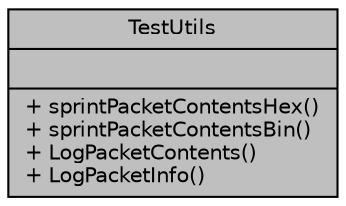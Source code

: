 digraph "TestUtils"
{
  edge [fontname="Helvetica",fontsize="10",labelfontname="Helvetica",labelfontsize="10"];
  node [fontname="Helvetica",fontsize="10",shape=record];
  Node1 [label="{TestUtils\n||+ sprintPacketContentsHex()\l+ sprintPacketContentsBin()\l+ LogPacketContents()\l+ LogPacketInfo()\l}",height=0.2,width=0.4,color="black", fillcolor="grey75", style="filled", fontcolor="black"];
}
